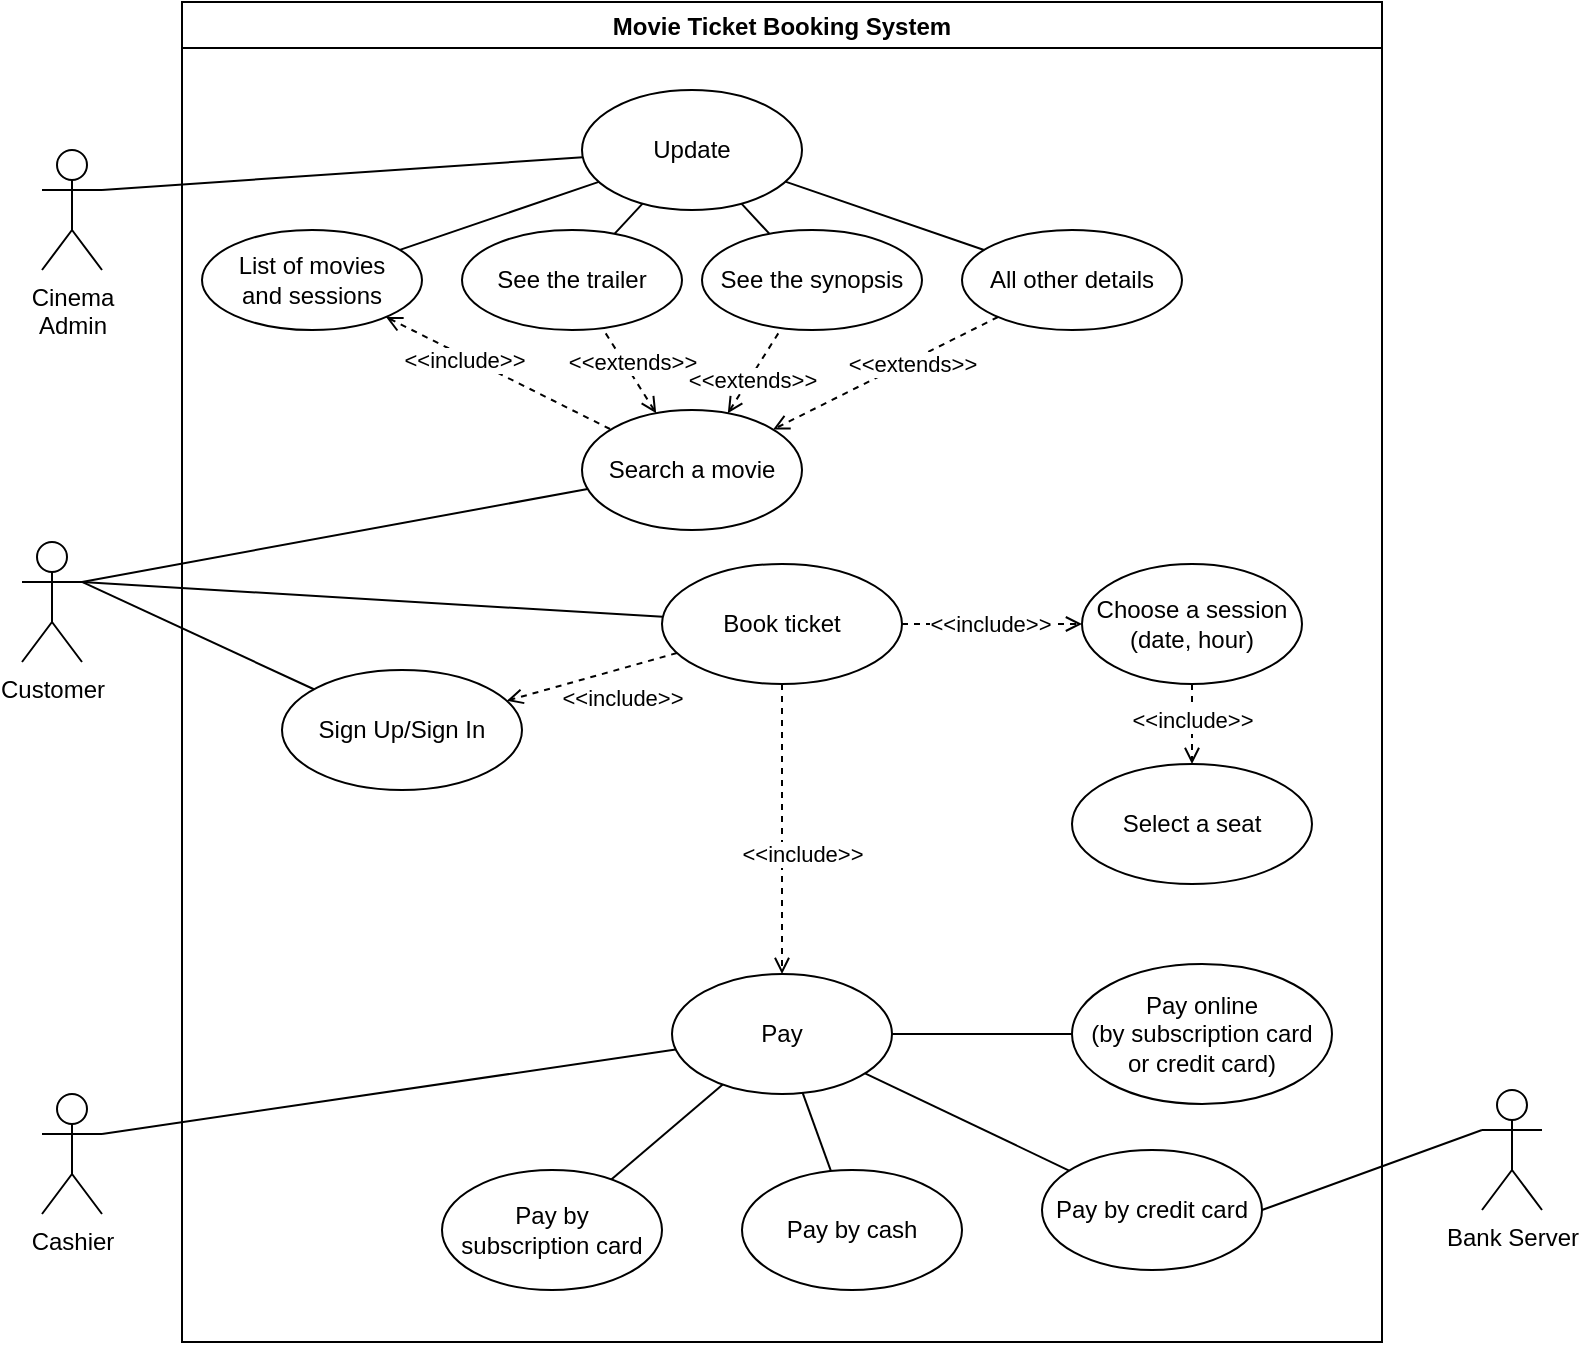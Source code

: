 <mxfile version="20.4.1" type="github">
  <diagram id="VBMkxzNfvZtcTCC2y9Cj" name="Page-1">
    <mxGraphModel dx="1278" dy="543" grid="1" gridSize="10" guides="1" tooltips="1" connect="1" arrows="1" fold="1" page="1" pageScale="1" pageWidth="827" pageHeight="1169" math="0" shadow="0">
      <root>
        <mxCell id="0" />
        <mxCell id="1" parent="0" />
        <mxCell id="VIb6RzidRsfvzU3eIvCG-1" value="Customer" style="shape=umlActor;verticalLabelPosition=bottom;verticalAlign=top;html=1;outlineConnect=0;" parent="1" vertex="1">
          <mxGeometry x="40" y="310" width="30" height="60" as="geometry" />
        </mxCell>
        <mxCell id="VIb6RzidRsfvzU3eIvCG-2" value="Movie Ticket Booking System" style="swimlane;" parent="1" vertex="1">
          <mxGeometry x="120" y="40" width="600" height="670" as="geometry" />
        </mxCell>
        <mxCell id="VIb6RzidRsfvzU3eIvCG-26" style="edgeStyle=none;rounded=0;orthogonalLoop=1;jettySize=auto;html=1;startArrow=open;startFill=0;endArrow=none;endFill=0;dashed=1;" parent="VIb6RzidRsfvzU3eIvCG-2" source="VIb6RzidRsfvzU3eIvCG-6" target="VIb6RzidRsfvzU3eIvCG-10" edge="1">
          <mxGeometry relative="1" as="geometry" />
        </mxCell>
        <mxCell id="VIb6RzidRsfvzU3eIvCG-46" value="&amp;lt;&amp;lt;extends&amp;gt;&amp;gt;" style="edgeLabel;html=1;align=center;verticalAlign=middle;resizable=0;points=[];" parent="VIb6RzidRsfvzU3eIvCG-26" vertex="1" connectable="0">
          <mxGeometry x="0.14" y="-3" relative="1" as="geometry">
            <mxPoint as="offset" />
          </mxGeometry>
        </mxCell>
        <mxCell id="VIb6RzidRsfvzU3eIvCG-27" style="edgeStyle=none;rounded=0;orthogonalLoop=1;jettySize=auto;html=1;startArrow=open;startFill=0;endArrow=none;endFill=0;dashed=1;" parent="VIb6RzidRsfvzU3eIvCG-2" source="VIb6RzidRsfvzU3eIvCG-6" target="VIb6RzidRsfvzU3eIvCG-11" edge="1">
          <mxGeometry relative="1" as="geometry" />
        </mxCell>
        <mxCell id="VIb6RzidRsfvzU3eIvCG-47" value="&amp;lt;&amp;lt;extends&amp;gt;&amp;gt;" style="edgeLabel;html=1;align=center;verticalAlign=middle;resizable=0;points=[];" parent="VIb6RzidRsfvzU3eIvCG-27" vertex="1" connectable="0">
          <mxGeometry x="-0.157" y="-1" relative="1" as="geometry">
            <mxPoint as="offset" />
          </mxGeometry>
        </mxCell>
        <mxCell id="VIb6RzidRsfvzU3eIvCG-6" value="Search a movie" style="ellipse;whiteSpace=wrap;html=1;" parent="VIb6RzidRsfvzU3eIvCG-2" vertex="1">
          <mxGeometry x="200" y="204" width="110" height="60" as="geometry" />
        </mxCell>
        <mxCell id="VIb6RzidRsfvzU3eIvCG-28" style="edgeStyle=none;rounded=0;orthogonalLoop=1;jettySize=auto;html=1;startArrow=none;startFill=0;endArrow=none;endFill=0;" parent="VIb6RzidRsfvzU3eIvCG-2" source="VIb6RzidRsfvzU3eIvCG-10" target="VIb6RzidRsfvzU3eIvCG-23" edge="1">
          <mxGeometry relative="1" as="geometry" />
        </mxCell>
        <mxCell id="VIb6RzidRsfvzU3eIvCG-10" value="See the trailer" style="ellipse;whiteSpace=wrap;html=1;" parent="VIb6RzidRsfvzU3eIvCG-2" vertex="1">
          <mxGeometry x="140" y="114" width="110" height="50" as="geometry" />
        </mxCell>
        <mxCell id="VIb6RzidRsfvzU3eIvCG-11" value="See the synopsis" style="ellipse;whiteSpace=wrap;html=1;" parent="VIb6RzidRsfvzU3eIvCG-2" vertex="1">
          <mxGeometry x="260" y="114" width="110" height="50" as="geometry" />
        </mxCell>
        <mxCell id="VIb6RzidRsfvzU3eIvCG-16" value="Choose a session&lt;br&gt;(date, hour)" style="ellipse;whiteSpace=wrap;html=1;" parent="VIb6RzidRsfvzU3eIvCG-2" vertex="1">
          <mxGeometry x="450" y="281" width="110" height="60" as="geometry" />
        </mxCell>
        <mxCell id="0jVwf5a9xF2E76QUUTUx-24" style="edgeStyle=none;rounded=0;orthogonalLoop=1;jettySize=auto;html=1;startArrow=none;startFill=0;endArrow=none;endFill=0;" parent="VIb6RzidRsfvzU3eIvCG-2" source="VIb6RzidRsfvzU3eIvCG-18" target="VIb6RzidRsfvzU3eIvCG-20" edge="1">
          <mxGeometry relative="1" as="geometry" />
        </mxCell>
        <mxCell id="0jVwf5a9xF2E76QUUTUx-25" style="edgeStyle=none;rounded=0;orthogonalLoop=1;jettySize=auto;html=1;startArrow=none;startFill=0;endArrow=none;endFill=0;" parent="VIb6RzidRsfvzU3eIvCG-2" source="VIb6RzidRsfvzU3eIvCG-18" target="VIb6RzidRsfvzU3eIvCG-19" edge="1">
          <mxGeometry relative="1" as="geometry" />
        </mxCell>
        <mxCell id="0jVwf5a9xF2E76QUUTUx-26" style="edgeStyle=none;rounded=0;orthogonalLoop=1;jettySize=auto;html=1;startArrow=none;startFill=0;endArrow=none;endFill=0;" parent="VIb6RzidRsfvzU3eIvCG-2" source="VIb6RzidRsfvzU3eIvCG-18" target="VIb6RzidRsfvzU3eIvCG-21" edge="1">
          <mxGeometry relative="1" as="geometry" />
        </mxCell>
        <mxCell id="VIb6RzidRsfvzU3eIvCG-18" value="Pay" style="ellipse;whiteSpace=wrap;html=1;" parent="VIb6RzidRsfvzU3eIvCG-2" vertex="1">
          <mxGeometry x="245" y="486" width="110" height="60" as="geometry" />
        </mxCell>
        <mxCell id="VIb6RzidRsfvzU3eIvCG-19" value="Pay by &lt;br&gt;subscription card" style="ellipse;whiteSpace=wrap;html=1;" parent="VIb6RzidRsfvzU3eIvCG-2" vertex="1">
          <mxGeometry x="130" y="584" width="110" height="60" as="geometry" />
        </mxCell>
        <mxCell id="VIb6RzidRsfvzU3eIvCG-20" value="Pay by cash" style="ellipse;whiteSpace=wrap;html=1;" parent="VIb6RzidRsfvzU3eIvCG-2" vertex="1">
          <mxGeometry x="280" y="584" width="110" height="60" as="geometry" />
        </mxCell>
        <mxCell id="VIb6RzidRsfvzU3eIvCG-21" value="Pay by credit card" style="ellipse;whiteSpace=wrap;html=1;" parent="VIb6RzidRsfvzU3eIvCG-2" vertex="1">
          <mxGeometry x="430" y="574" width="110" height="60" as="geometry" />
        </mxCell>
        <mxCell id="VIb6RzidRsfvzU3eIvCG-30" style="edgeStyle=none;rounded=0;orthogonalLoop=1;jettySize=auto;html=1;startArrow=none;startFill=0;endArrow=none;endFill=0;" parent="VIb6RzidRsfvzU3eIvCG-2" source="VIb6RzidRsfvzU3eIvCG-22" target="VIb6RzidRsfvzU3eIvCG-23" edge="1">
          <mxGeometry relative="1" as="geometry" />
        </mxCell>
        <mxCell id="VIb6RzidRsfvzU3eIvCG-42" style="edgeStyle=none;rounded=0;orthogonalLoop=1;jettySize=auto;html=1;startArrow=open;startFill=0;endArrow=none;endFill=0;dashed=1;" parent="VIb6RzidRsfvzU3eIvCG-2" source="VIb6RzidRsfvzU3eIvCG-22" target="VIb6RzidRsfvzU3eIvCG-6" edge="1">
          <mxGeometry relative="1" as="geometry">
            <mxPoint x="120" y="184" as="targetPoint" />
          </mxGeometry>
        </mxCell>
        <mxCell id="VIb6RzidRsfvzU3eIvCG-43" value="&amp;lt;&amp;lt;include&amp;gt;&amp;gt;" style="edgeLabel;html=1;align=center;verticalAlign=middle;resizable=0;points=[];" parent="VIb6RzidRsfvzU3eIvCG-42" vertex="1" connectable="0">
          <mxGeometry x="-0.301" y="-1" relative="1" as="geometry">
            <mxPoint y="1" as="offset" />
          </mxGeometry>
        </mxCell>
        <mxCell id="VIb6RzidRsfvzU3eIvCG-22" value="List of movies &lt;br&gt;and sessions" style="ellipse;whiteSpace=wrap;html=1;" parent="VIb6RzidRsfvzU3eIvCG-2" vertex="1">
          <mxGeometry x="10" y="114" width="110" height="50" as="geometry" />
        </mxCell>
        <mxCell id="VIb6RzidRsfvzU3eIvCG-23" value="Update" style="ellipse;whiteSpace=wrap;html=1;" parent="VIb6RzidRsfvzU3eIvCG-2" vertex="1">
          <mxGeometry x="200" y="44" width="110" height="60" as="geometry" />
        </mxCell>
        <mxCell id="VIb6RzidRsfvzU3eIvCG-29" style="edgeStyle=none;rounded=0;orthogonalLoop=1;jettySize=auto;html=1;startArrow=none;startFill=0;endArrow=none;endFill=0;" parent="VIb6RzidRsfvzU3eIvCG-2" source="VIb6RzidRsfvzU3eIvCG-11" target="VIb6RzidRsfvzU3eIvCG-23" edge="1">
          <mxGeometry relative="1" as="geometry">
            <mxPoint x="410" y="94" as="targetPoint" />
          </mxGeometry>
        </mxCell>
        <mxCell id="0jVwf5a9xF2E76QUUTUx-3" style="edgeStyle=none;rounded=0;orthogonalLoop=1;jettySize=auto;html=1;endArrow=none;endFill=0;" parent="VIb6RzidRsfvzU3eIvCG-2" source="0jVwf5a9xF2E76QUUTUx-1" target="VIb6RzidRsfvzU3eIvCG-18" edge="1">
          <mxGeometry relative="1" as="geometry">
            <mxPoint x="410" y="344" as="sourcePoint" />
          </mxGeometry>
        </mxCell>
        <mxCell id="0jVwf5a9xF2E76QUUTUx-1" value="Pay online&lt;br&gt;(by subscription card &lt;br&gt;or credit card)" style="ellipse;whiteSpace=wrap;html=1;" parent="VIb6RzidRsfvzU3eIvCG-2" vertex="1">
          <mxGeometry x="445" y="481" width="130" height="70" as="geometry" />
        </mxCell>
        <mxCell id="0jVwf5a9xF2E76QUUTUx-7" value="Sign Up/Sign In" style="ellipse;whiteSpace=wrap;html=1;" parent="VIb6RzidRsfvzU3eIvCG-2" vertex="1">
          <mxGeometry x="50" y="334" width="120" height="60" as="geometry" />
        </mxCell>
        <mxCell id="0jVwf5a9xF2E76QUUTUx-10" value="Select a seat" style="ellipse;whiteSpace=wrap;html=1;" parent="VIb6RzidRsfvzU3eIvCG-2" vertex="1">
          <mxGeometry x="445" y="381" width="120" height="60" as="geometry" />
        </mxCell>
        <mxCell id="0jVwf5a9xF2E76QUUTUx-11" value="" style="edgeStyle=none;rounded=0;orthogonalLoop=1;jettySize=auto;html=1;endArrow=open;endFill=0;dashed=1;" parent="VIb6RzidRsfvzU3eIvCG-2" source="VIb6RzidRsfvzU3eIvCG-16" target="0jVwf5a9xF2E76QUUTUx-10" edge="1">
          <mxGeometry relative="1" as="geometry" />
        </mxCell>
        <mxCell id="0jVwf5a9xF2E76QUUTUx-19" value="&amp;lt;&amp;lt;include&amp;gt;&amp;gt;" style="edgeLabel;html=1;align=center;verticalAlign=middle;resizable=0;points=[];" parent="0jVwf5a9xF2E76QUUTUx-11" vertex="1" connectable="0">
          <mxGeometry x="-0.486" y="-2" relative="1" as="geometry">
            <mxPoint x="2" y="7" as="offset" />
          </mxGeometry>
        </mxCell>
        <mxCell id="0jVwf5a9xF2E76QUUTUx-16" style="edgeStyle=none;rounded=0;orthogonalLoop=1;jettySize=auto;html=1;startArrow=none;startFill=0;endArrow=open;endFill=0;dashed=1;" parent="VIb6RzidRsfvzU3eIvCG-2" source="0jVwf5a9xF2E76QUUTUx-12" target="VIb6RzidRsfvzU3eIvCG-16" edge="1">
          <mxGeometry relative="1" as="geometry" />
        </mxCell>
        <mxCell id="0jVwf5a9xF2E76QUUTUx-18" value="&amp;lt;&amp;lt;include&amp;gt;&amp;gt;" style="edgeLabel;html=1;align=center;verticalAlign=middle;resizable=0;points=[];" parent="0jVwf5a9xF2E76QUUTUx-16" vertex="1" connectable="0">
          <mxGeometry x="-0.459" y="-1" relative="1" as="geometry">
            <mxPoint x="19" y="-1" as="offset" />
          </mxGeometry>
        </mxCell>
        <mxCell id="0jVwf5a9xF2E76QUUTUx-20" style="edgeStyle=none;rounded=0;orthogonalLoop=1;jettySize=auto;html=1;dashed=1;startArrow=none;startFill=0;endArrow=open;endFill=0;" parent="VIb6RzidRsfvzU3eIvCG-2" source="0jVwf5a9xF2E76QUUTUx-12" target="VIb6RzidRsfvzU3eIvCG-18" edge="1">
          <mxGeometry relative="1" as="geometry" />
        </mxCell>
        <mxCell id="0jVwf5a9xF2E76QUUTUx-23" value="&amp;lt;&amp;lt;include&amp;gt;&amp;gt;" style="edgeLabel;html=1;align=center;verticalAlign=middle;resizable=0;points=[];" parent="0jVwf5a9xF2E76QUUTUx-20" vertex="1" connectable="0">
          <mxGeometry x="-0.205" relative="1" as="geometry">
            <mxPoint x="10" y="27" as="offset" />
          </mxGeometry>
        </mxCell>
        <mxCell id="0jVwf5a9xF2E76QUUTUx-21" style="edgeStyle=none;rounded=0;orthogonalLoop=1;jettySize=auto;html=1;dashed=1;startArrow=none;startFill=0;endArrow=open;endFill=0;" parent="VIb6RzidRsfvzU3eIvCG-2" source="0jVwf5a9xF2E76QUUTUx-12" target="0jVwf5a9xF2E76QUUTUx-7" edge="1">
          <mxGeometry relative="1" as="geometry" />
        </mxCell>
        <mxCell id="0jVwf5a9xF2E76QUUTUx-22" value="&amp;lt;&amp;lt;include&amp;gt;&amp;gt;" style="edgeLabel;html=1;align=center;verticalAlign=middle;resizable=0;points=[];" parent="0jVwf5a9xF2E76QUUTUx-21" vertex="1" connectable="0">
          <mxGeometry x="-0.481" y="3" relative="1" as="geometry">
            <mxPoint x="-6" y="13" as="offset" />
          </mxGeometry>
        </mxCell>
        <mxCell id="0jVwf5a9xF2E76QUUTUx-12" value="Book ticket" style="ellipse;whiteSpace=wrap;html=1;" parent="VIb6RzidRsfvzU3eIvCG-2" vertex="1">
          <mxGeometry x="240" y="281" width="120" height="60" as="geometry" />
        </mxCell>
        <mxCell id="0jVwf5a9xF2E76QUUTUx-29" style="edgeStyle=none;rounded=0;orthogonalLoop=1;jettySize=auto;html=1;startArrow=none;startFill=0;endArrow=open;endFill=0;dashed=1;" parent="VIb6RzidRsfvzU3eIvCG-2" source="0jVwf5a9xF2E76QUUTUx-27" target="VIb6RzidRsfvzU3eIvCG-6" edge="1">
          <mxGeometry relative="1" as="geometry" />
        </mxCell>
        <mxCell id="0jVwf5a9xF2E76QUUTUx-30" value="&amp;lt;&amp;lt;extends&amp;gt;&amp;gt;" style="edgeLabel;html=1;align=center;verticalAlign=middle;resizable=0;points=[];" parent="0jVwf5a9xF2E76QUUTUx-29" vertex="1" connectable="0">
          <mxGeometry x="-0.238" y="2" relative="1" as="geometry">
            <mxPoint x="-1" as="offset" />
          </mxGeometry>
        </mxCell>
        <mxCell id="0jVwf5a9xF2E76QUUTUx-27" value="All other details" style="ellipse;whiteSpace=wrap;html=1;" parent="VIb6RzidRsfvzU3eIvCG-2" vertex="1">
          <mxGeometry x="390" y="114" width="110" height="50" as="geometry" />
        </mxCell>
        <mxCell id="0jVwf5a9xF2E76QUUTUx-28" value="" style="edgeStyle=none;rounded=0;orthogonalLoop=1;jettySize=auto;html=1;startArrow=none;startFill=0;endArrow=none;endFill=0;" parent="VIb6RzidRsfvzU3eIvCG-2" source="VIb6RzidRsfvzU3eIvCG-23" target="0jVwf5a9xF2E76QUUTUx-27" edge="1">
          <mxGeometry relative="1" as="geometry" />
        </mxCell>
        <mxCell id="VIb6RzidRsfvzU3eIvCG-39" style="edgeStyle=none;rounded=0;orthogonalLoop=1;jettySize=auto;html=1;exitX=1;exitY=0.333;exitDx=0;exitDy=0;exitPerimeter=0;startArrow=none;startFill=0;endArrow=none;endFill=0;" parent="1" source="VIb6RzidRsfvzU3eIvCG-3" target="VIb6RzidRsfvzU3eIvCG-18" edge="1">
          <mxGeometry relative="1" as="geometry" />
        </mxCell>
        <mxCell id="VIb6RzidRsfvzU3eIvCG-3" value="Cashier" style="shape=umlActor;verticalLabelPosition=bottom;verticalAlign=top;html=1;outlineConnect=0;" parent="1" vertex="1">
          <mxGeometry x="50" y="586" width="30" height="60" as="geometry" />
        </mxCell>
        <mxCell id="VIb6RzidRsfvzU3eIvCG-40" style="edgeStyle=none;rounded=0;orthogonalLoop=1;jettySize=auto;html=1;exitX=1;exitY=0.333;exitDx=0;exitDy=0;exitPerimeter=0;startArrow=none;startFill=0;endArrow=none;endFill=0;" parent="1" source="VIb6RzidRsfvzU3eIvCG-4" target="VIb6RzidRsfvzU3eIvCG-23" edge="1">
          <mxGeometry relative="1" as="geometry" />
        </mxCell>
        <mxCell id="VIb6RzidRsfvzU3eIvCG-4" value="Cinema &lt;br&gt;Admin" style="shape=umlActor;verticalLabelPosition=bottom;verticalAlign=top;html=1;outlineConnect=0;" parent="1" vertex="1">
          <mxGeometry x="50" y="114" width="30" height="60" as="geometry" />
        </mxCell>
        <mxCell id="VIb6RzidRsfvzU3eIvCG-41" style="edgeStyle=none;rounded=0;orthogonalLoop=1;jettySize=auto;html=1;exitX=0;exitY=0.333;exitDx=0;exitDy=0;exitPerimeter=0;entryX=1;entryY=0.5;entryDx=0;entryDy=0;startArrow=none;startFill=0;endArrow=none;endFill=0;" parent="1" source="VIb6RzidRsfvzU3eIvCG-5" target="VIb6RzidRsfvzU3eIvCG-21" edge="1">
          <mxGeometry relative="1" as="geometry" />
        </mxCell>
        <mxCell id="VIb6RzidRsfvzU3eIvCG-5" value="Bank Server" style="shape=umlActor;verticalLabelPosition=bottom;verticalAlign=top;html=1;outlineConnect=0;" parent="1" vertex="1">
          <mxGeometry x="770" y="584" width="30" height="60" as="geometry" />
        </mxCell>
        <mxCell id="VIb6RzidRsfvzU3eIvCG-24" style="edgeStyle=none;rounded=0;orthogonalLoop=1;jettySize=auto;html=1;exitX=1;exitY=0.333;exitDx=0;exitDy=0;startArrow=none;startFill=0;endArrow=none;endFill=0;exitPerimeter=0;" parent="1" source="VIb6RzidRsfvzU3eIvCG-1" target="VIb6RzidRsfvzU3eIvCG-6" edge="1">
          <mxGeometry relative="1" as="geometry">
            <mxPoint x="90" y="234" as="targetPoint" />
          </mxGeometry>
        </mxCell>
        <mxCell id="0jVwf5a9xF2E76QUUTUx-8" value="" style="edgeStyle=none;rounded=0;orthogonalLoop=1;jettySize=auto;html=1;endArrow=none;endFill=0;exitX=1;exitY=0.333;exitDx=0;exitDy=0;exitPerimeter=0;" parent="1" source="VIb6RzidRsfvzU3eIvCG-1" target="0jVwf5a9xF2E76QUUTUx-7" edge="1">
          <mxGeometry relative="1" as="geometry" />
        </mxCell>
        <mxCell id="0jVwf5a9xF2E76QUUTUx-13" value="" style="edgeStyle=none;rounded=0;orthogonalLoop=1;jettySize=auto;html=1;endArrow=none;endFill=0;exitX=1;exitY=0.333;exitDx=0;exitDy=0;exitPerimeter=0;" parent="1" source="VIb6RzidRsfvzU3eIvCG-1" target="0jVwf5a9xF2E76QUUTUx-12" edge="1">
          <mxGeometry relative="1" as="geometry" />
        </mxCell>
      </root>
    </mxGraphModel>
  </diagram>
</mxfile>
